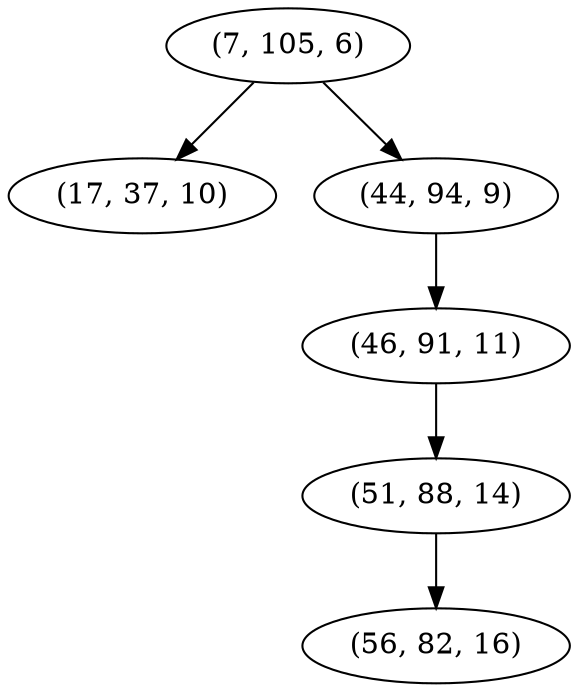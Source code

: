digraph tree {
    "(7, 105, 6)";
    "(17, 37, 10)";
    "(44, 94, 9)";
    "(46, 91, 11)";
    "(51, 88, 14)";
    "(56, 82, 16)";
    "(7, 105, 6)" -> "(17, 37, 10)";
    "(7, 105, 6)" -> "(44, 94, 9)";
    "(44, 94, 9)" -> "(46, 91, 11)";
    "(46, 91, 11)" -> "(51, 88, 14)";
    "(51, 88, 14)" -> "(56, 82, 16)";
}
